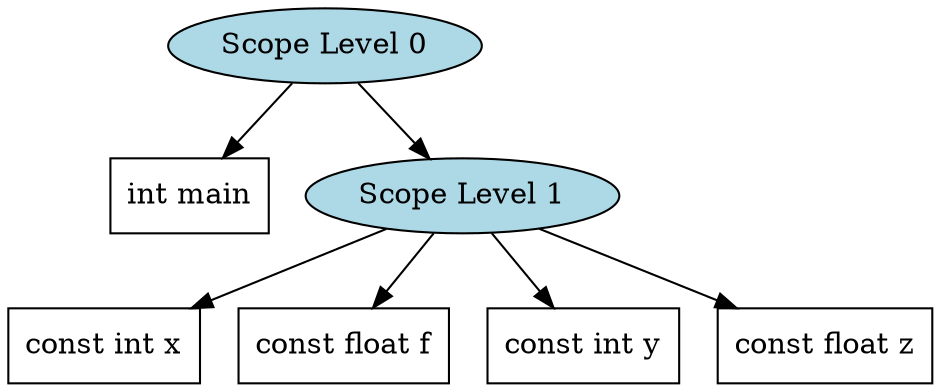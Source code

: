digraph SymbolTable {
  node1 [label="Scope Level 0", style=filled, fillcolor=lightblue];
  node1 -> node1_main [color=black];
  node1_main [label="int main", shape=box, style=filled, fillcolor=white];
  node2 [label="Scope Level 1", style=filled, fillcolor=lightblue];
  node1 -> node2;
  node2 -> node2_x [color=black];
  node2_x [label="const int x", shape=box, style=filled, fillcolor=white];
  node2 -> node2_f [color=black];
  node2_f [label="const float f", shape=box, style=filled, fillcolor=white];
  node2 -> node2_y [color=black];
  node2_y [label="const int y", shape=box, style=filled, fillcolor=white];
  node2 -> node2_z [color=black];
  node2_z [label="const float z", shape=box, style=filled, fillcolor=white];
}
